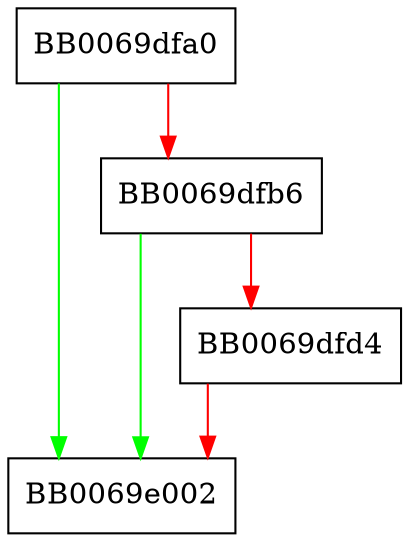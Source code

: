 digraph aria_256_cbc_newctx {
  node [shape="box"];
  graph [splines=ortho];
  BB0069dfa0 -> BB0069e002 [color="green"];
  BB0069dfa0 -> BB0069dfb6 [color="red"];
  BB0069dfb6 -> BB0069e002 [color="green"];
  BB0069dfb6 -> BB0069dfd4 [color="red"];
  BB0069dfd4 -> BB0069e002 [color="red"];
}